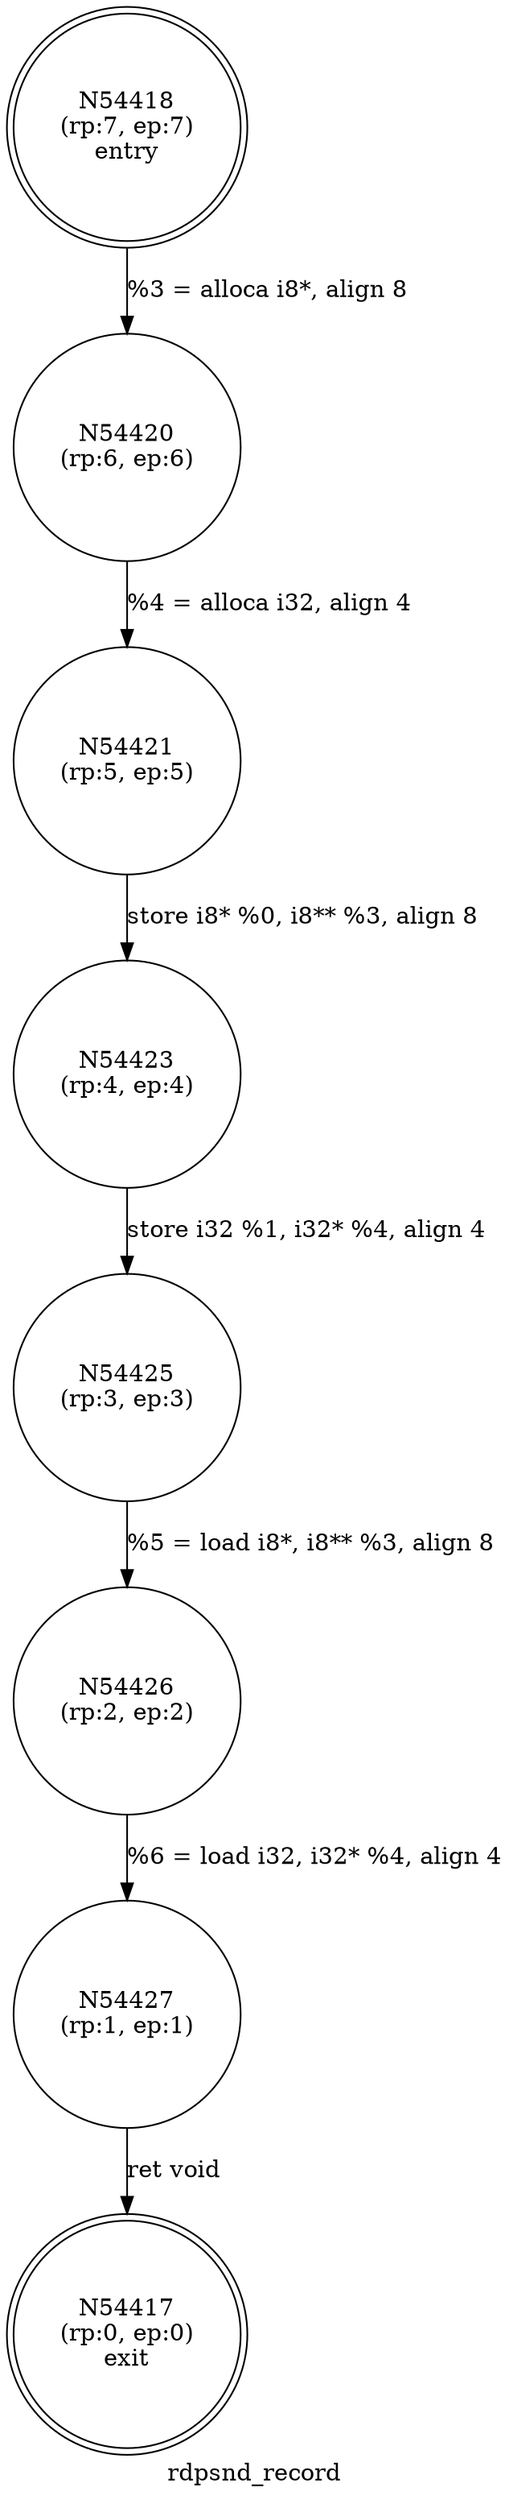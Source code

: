 digraph rdpsnd_record {
label="rdpsnd_record"
54417 [label="N54417\n(rp:0, ep:0)\nexit", shape="doublecircle"]
54418 [label="N54418\n(rp:7, ep:7)\nentry", shape="doublecircle"]
54418 -> 54420 [label="%3 = alloca i8*, align 8"]
54420 [label="N54420\n(rp:6, ep:6)", shape="circle"]
54420 -> 54421 [label="%4 = alloca i32, align 4"]
54421 [label="N54421\n(rp:5, ep:5)", shape="circle"]
54421 -> 54423 [label="store i8* %0, i8** %3, align 8"]
54423 [label="N54423\n(rp:4, ep:4)", shape="circle"]
54423 -> 54425 [label="store i32 %1, i32* %4, align 4"]
54425 [label="N54425\n(rp:3, ep:3)", shape="circle"]
54425 -> 54426 [label="%5 = load i8*, i8** %3, align 8"]
54426 [label="N54426\n(rp:2, ep:2)", shape="circle"]
54426 -> 54427 [label="%6 = load i32, i32* %4, align 4"]
54427 [label="N54427\n(rp:1, ep:1)", shape="circle"]
54427 -> 54417 [label="ret void"]
}

